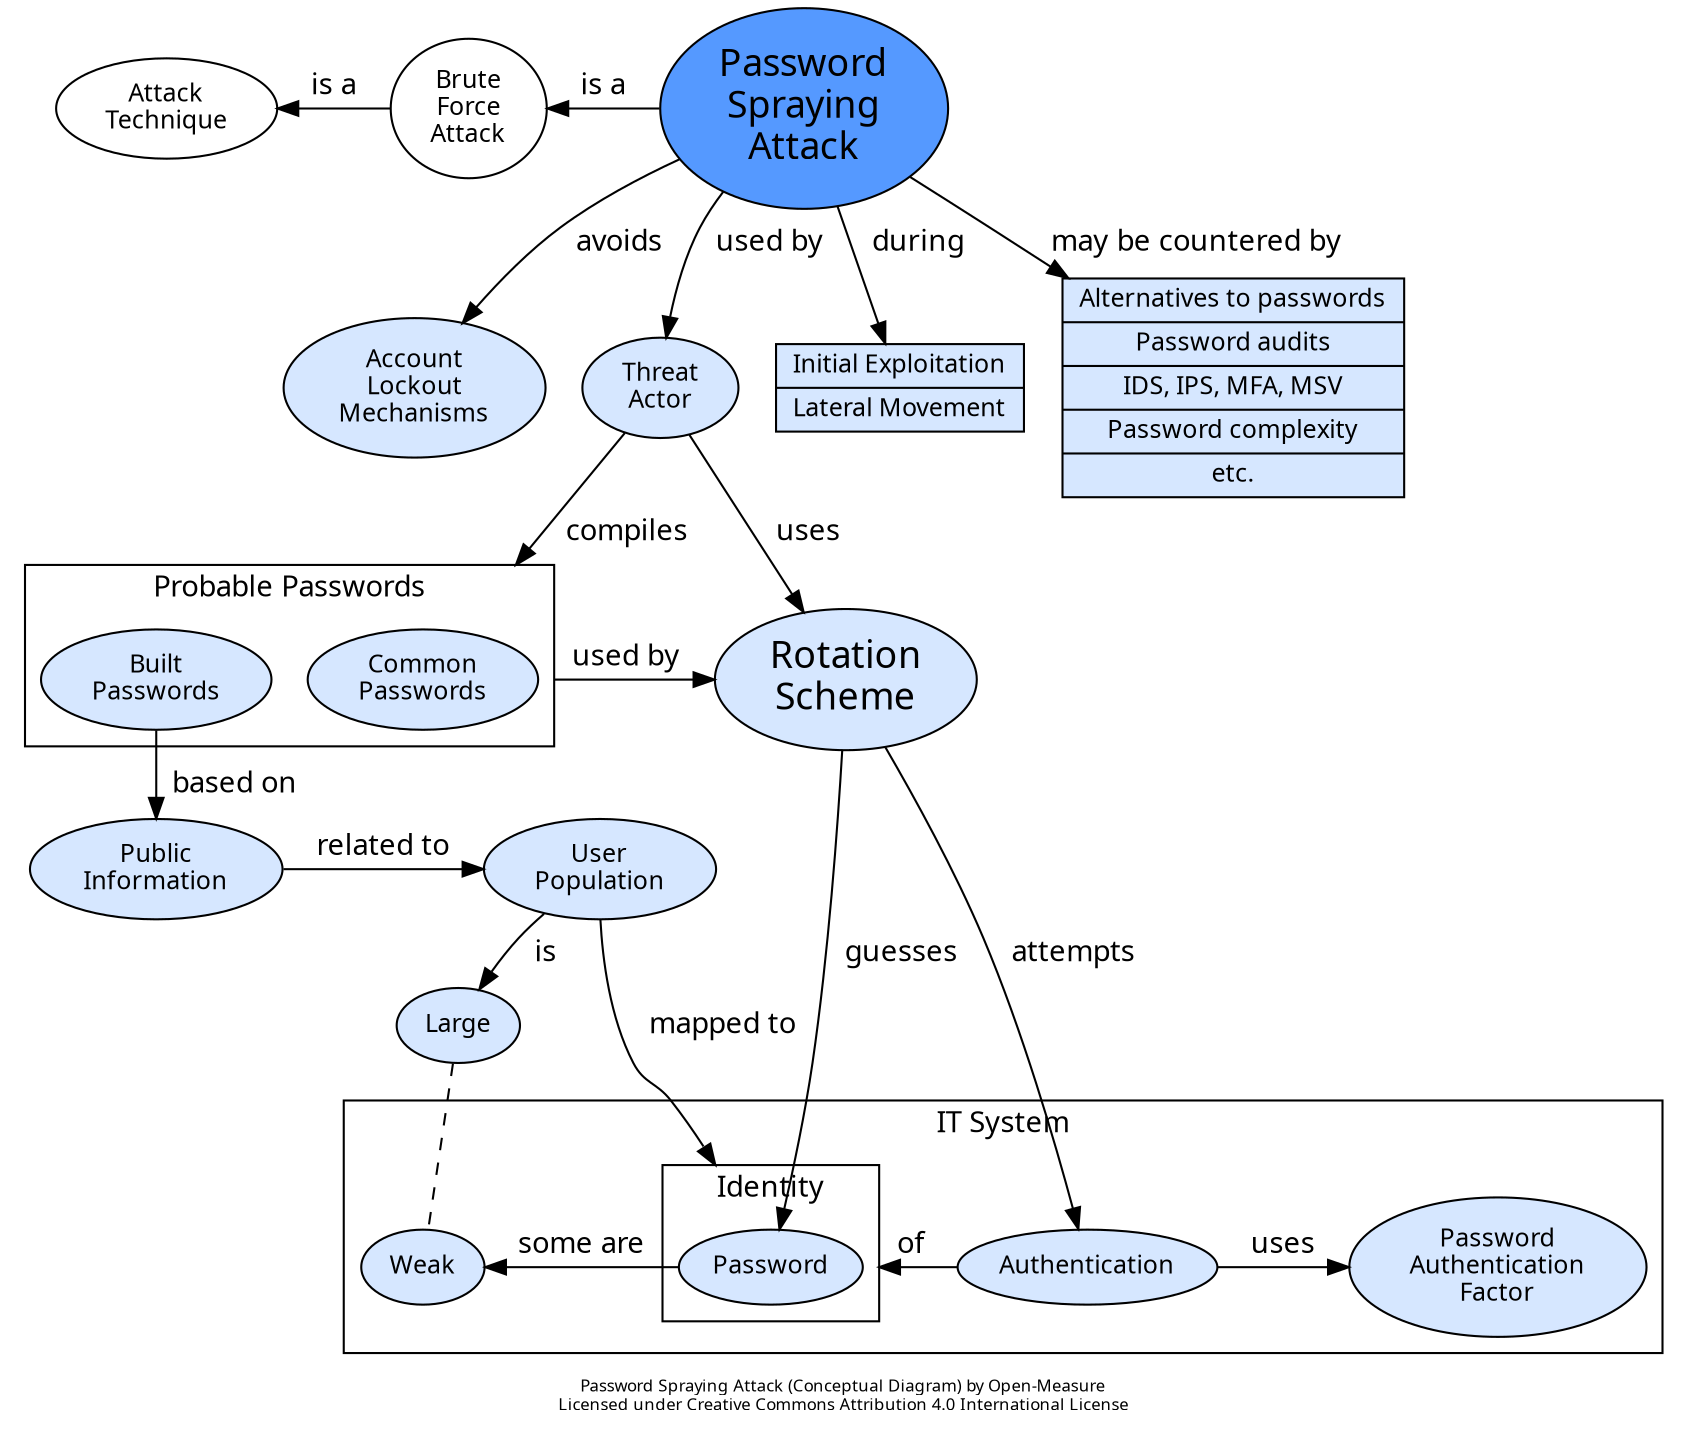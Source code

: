 digraph G {
	rankdir="TB";
	ranksep=0.25;
	splines="curve";
	newrank=true;
	packmode="clust";
	compound=true; # If true, allow edges between clusters.
	fontname="Calibri";
	label="Password Spraying Attack (Conceptual Diagram) by Open-Measure\nLicensed under Creative Commons Attribution 4.0 International License";
	fontsize=8;
	node[shape="ellipse", fontsize=12, fillcolor="#d6e7ff", style="filled", fontname="Calibri"];
	edge[fontname="Calibri", minlen="1"];

	# Parent Concept
	n_attack [label="Attack\nTechnique", fillcolor="#ffffff"];
	n_attack -> n_brute_force_attack [weight=10, label="  is a  ", dir="back"];
	n_brute_force_attack [label="Brute\nForce\nAttack", fillcolor="#ffffff"];
	n_brute_force_attack -> n_pwd_spraying_attack [weight=10, label="  is a  ", dir="back"];

	# Concept
	n_pwd_spraying_attack [label="Password\nSpraying\nAttack", fontsize=18, fillcolor="#5599ff", URL="https://open-measure.atlassian.net/wiki/spaces/DIC/pages/1348730921"];

	# Distinctive Characteristics
	#n_pwd_spraying_attack -> n_password [label="  targets  ", lhead=cluster_it_system];
	n_locking [label="Account\nLockout\nMechanisms"];
	n_pwd_spraying_attack -> n_locking [weight=10, label="  avoids  "];
	subgraph cluster_it_system {
		color=black;
		nodesep=0.1;
		fontsize=14;
		label = "IT System";
		n_weak [label="Weak"];
		n_weak -> n_password [weight=10, label="  some are  ", dir="back"];
		n_password -> n_authentication [weight=10, label="  of  ", dir="back", ltail=cluster_identity];
		subgraph cluster_identity {
			color=black;
			nodesep=0.1;
			fontsize=14;
			label = "Identity";
			n_password [label="Password"]
		}
		n_authentication [label="Authentication"];
		n_authentication -> n_pwd_auth_factor [weight=10, label="  uses  "];
		n_pwd_auth_factor [label="Password\nAuthentication\nFactor"];
	}
	n_user_population [label="User\nPopulation"];
	n_user_population -> n_password [weight=10, label="  mapped to  ", lhead="cluster_identity"];
	n_large [label="Large"];
	n_user_population -> n_large [weight=10, label="  is  "];
	n_threat_actor [label="Threat\nActor"];
	n_pwd_spraying_attack -> n_threat_actor [weight=10, label="  used by  "];
	n_threat_actor -> n_common_passwords [weight=10, label="  compiles  ", lhead="cluster_dictionary"];
	subgraph cluster_dictionary {
		color=black;
		nodesep=0.1;
		fontsize=14;
		label = "Probable Passwords";
		n_common_passwords [label="Common\nPasswords"]
		n_built_passwords [label="Built\nPasswords"]
	}
	n_public_info [label="Public\nInformation"]
	n_public_info -> n_user_population [weight=10, label="  related to  "];
	n_built_passwords -> n_public_info [weight=10, label="  based on  "];
	n_large -> n_weak [weight=10, label="", style="dashed", arrowhead="none"];

	n_rotation [label="Rotation\nScheme", fontsize=18]
	n_common_passwords -> n_rotation [weight=10, label="  used by  ", ltail="cluster_dictionary"];
	n_rotation -> n_password [weight=10, label="  guesses  ", ltail="cluster_dictionary"];
	n_threat_actor -> n_rotation [weight=10, label="  uses  "];

	n_pwd_spraying_attack -> n_attack_phases [weight=10, label="  during  "];
	n_attack_phases [label="{Initial Exploitation|Lateral Movement}", shape="record"]
	n_pwd_spraying_attack -> n_countermeasures [weight=10, label="  may be countered by  "];
	n_countermeasures [label="{Alternatives to passwords|Password audits|IDS, IPS, MFA, MSV|Password complexity|etc.}", shape="record"]
	n_rotation -> n_authentication [weight=10, label="  attempts  "];

	# Invisible Links
	#n_large -> n_password [style=invis];
	#n_ims -> n_motivations [style=invis];
	#n_ims -> n_role [style=invis];

	# Levels
	{ rank=same; n_common_passwords; n_built_passwords; n_rotation}
	{ rank=same; n_attack; n_brute_force_attack; n_pwd_spraying_attack; }
	{ rank=same; n_public_info; n_user_population; }
	#{ rank=same; n_large; n_weak; n_password; n_authentication }
	{ rank=same; n_weak; n_password; n_authentication }
	{ rank=same; n_authentication; n_pwd_auth_factor; }

	# Snippets
	# n_person [label="Person"]
	# n_subject -> n_requirements [style=invis];
	# n_populations [label="{Minor|Adul under Legal Guardianship|Person granting Power of Attorney|etc.}", shape="record"]
	# subgraph cluster_strong {
	#		color=black;
	#		label = "";
	# n_strong_tranquility_property -> n_weak_tranquility_property [minlen=3, labelloc=b, xlabel="  has more  \n  constraints  \n  than  ", ltail=cluster_strong, lhead=cluster_weak];
}
